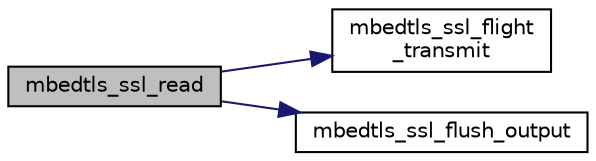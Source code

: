 digraph "mbedtls_ssl_read"
{
 // LATEX_PDF_SIZE
  edge [fontname="Helvetica",fontsize="10",labelfontname="Helvetica",labelfontsize="10"];
  node [fontname="Helvetica",fontsize="10",shape=record];
  rankdir="LR";
  Node1 [label="mbedtls_ssl_read",height=0.2,width=0.4,color="black", fillcolor="grey75", style="filled", fontcolor="black",tooltip="Read at most 'len' application data bytes."];
  Node1 -> Node2 [color="midnightblue",fontsize="10",style="solid",fontname="Helvetica"];
  Node2 [label="mbedtls_ssl_flight\l_transmit",height=0.2,width=0.4,color="black", fillcolor="white", style="filled",URL="$d4/df9/ssl__tls_8c.html#a10a68cbd0dd94c8e85b1f58a0a358138",tooltip=" "];
  Node1 -> Node3 [color="midnightblue",fontsize="10",style="solid",fontname="Helvetica"];
  Node3 [label="mbedtls_ssl_flush_output",height=0.2,width=0.4,color="black", fillcolor="white", style="filled",URL="$d4/df9/ssl__tls_8c.html#ae06b33ccfcd45627a80fd851e608ebff",tooltip=" "];
}
